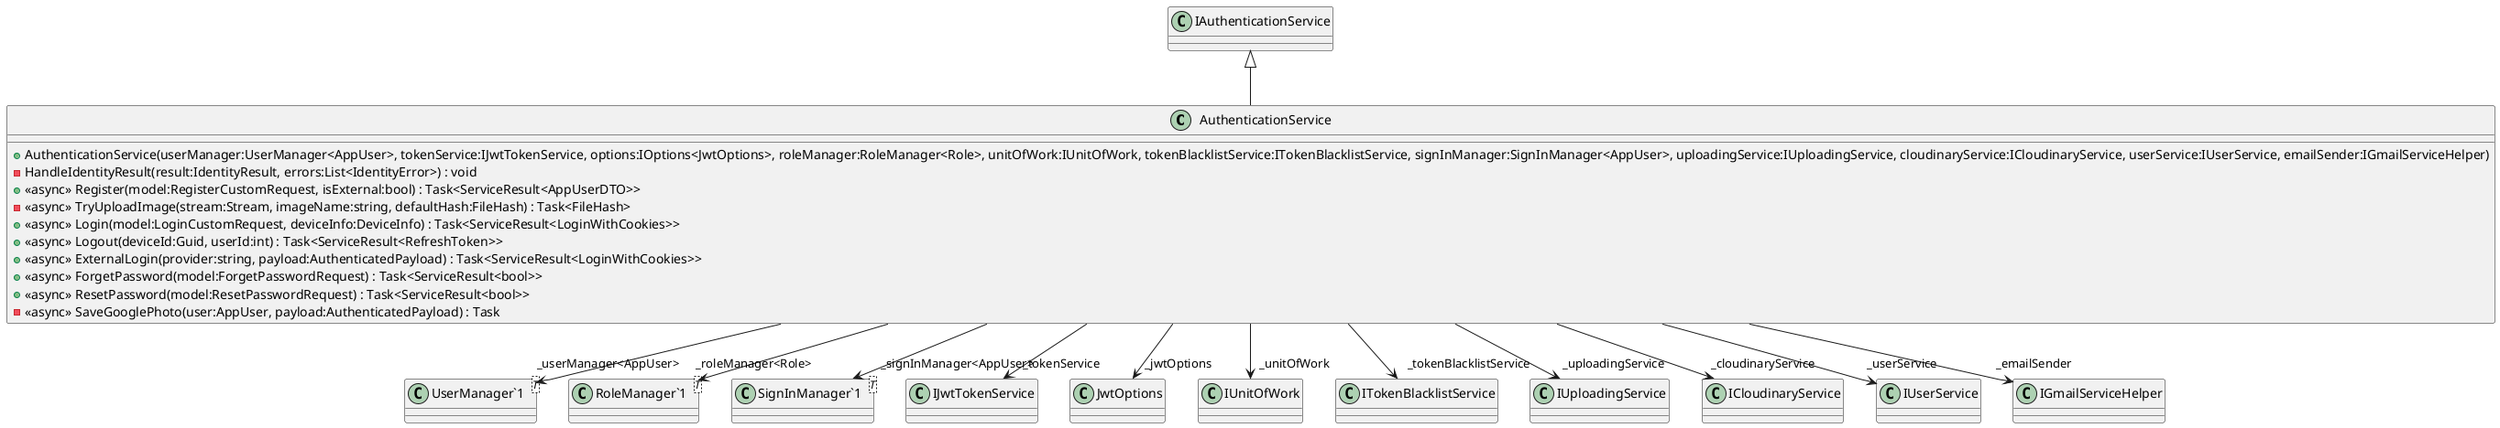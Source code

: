 @startuml
class AuthenticationService {
    + AuthenticationService(userManager:UserManager<AppUser>, tokenService:IJwtTokenService, options:IOptions<JwtOptions>, roleManager:RoleManager<Role>, unitOfWork:IUnitOfWork, tokenBlacklistService:ITokenBlacklistService, signInManager:SignInManager<AppUser>, uploadingService:IUploadingService, cloudinaryService:ICloudinaryService, userService:IUserService, emailSender:IGmailServiceHelper)
    - HandleIdentityResult(result:IdentityResult, errors:List<IdentityError>) : void
    + <<async>> Register(model:RegisterCustomRequest, isExternal:bool) : Task<ServiceResult<AppUserDTO>>
    - <<async>> TryUploadImage(stream:Stream, imageName:string, defaultHash:FileHash) : Task<FileHash>
    + <<async>> Login(model:LoginCustomRequest, deviceInfo:DeviceInfo) : Task<ServiceResult<LoginWithCookies>>
    + <<async>> Logout(deviceId:Guid, userId:int) : Task<ServiceResult<RefreshToken>>
    + <<async>> ExternalLogin(provider:string, payload:AuthenticatedPayload) : Task<ServiceResult<LoginWithCookies>>
    + <<async>> ForgetPassword(model:ForgetPasswordRequest) : Task<ServiceResult<bool>>
    + <<async>> ResetPassword(model:ResetPasswordRequest) : Task<ServiceResult<bool>>
    - <<async>> SaveGooglePhoto(user:AppUser, payload:AuthenticatedPayload) : Task
}
class "UserManager`1"<T> {
}
class "RoleManager`1"<T> {
}
class "SignInManager`1"<T> {
}
IAuthenticationService <|-- AuthenticationService
AuthenticationService --> "_userManager<AppUser>" "UserManager`1"
AuthenticationService --> "_tokenService" IJwtTokenService
AuthenticationService --> "_jwtOptions" JwtOptions
AuthenticationService --> "_roleManager<Role>" "RoleManager`1"
AuthenticationService --> "_unitOfWork" IUnitOfWork
AuthenticationService --> "_tokenBlacklistService" ITokenBlacklistService
AuthenticationService --> "_signInManager<AppUser>" "SignInManager`1"
AuthenticationService --> "_uploadingService" IUploadingService
AuthenticationService --> "_cloudinaryService" ICloudinaryService
AuthenticationService --> "_userService" IUserService
AuthenticationService --> "_emailSender" IGmailServiceHelper
@enduml
